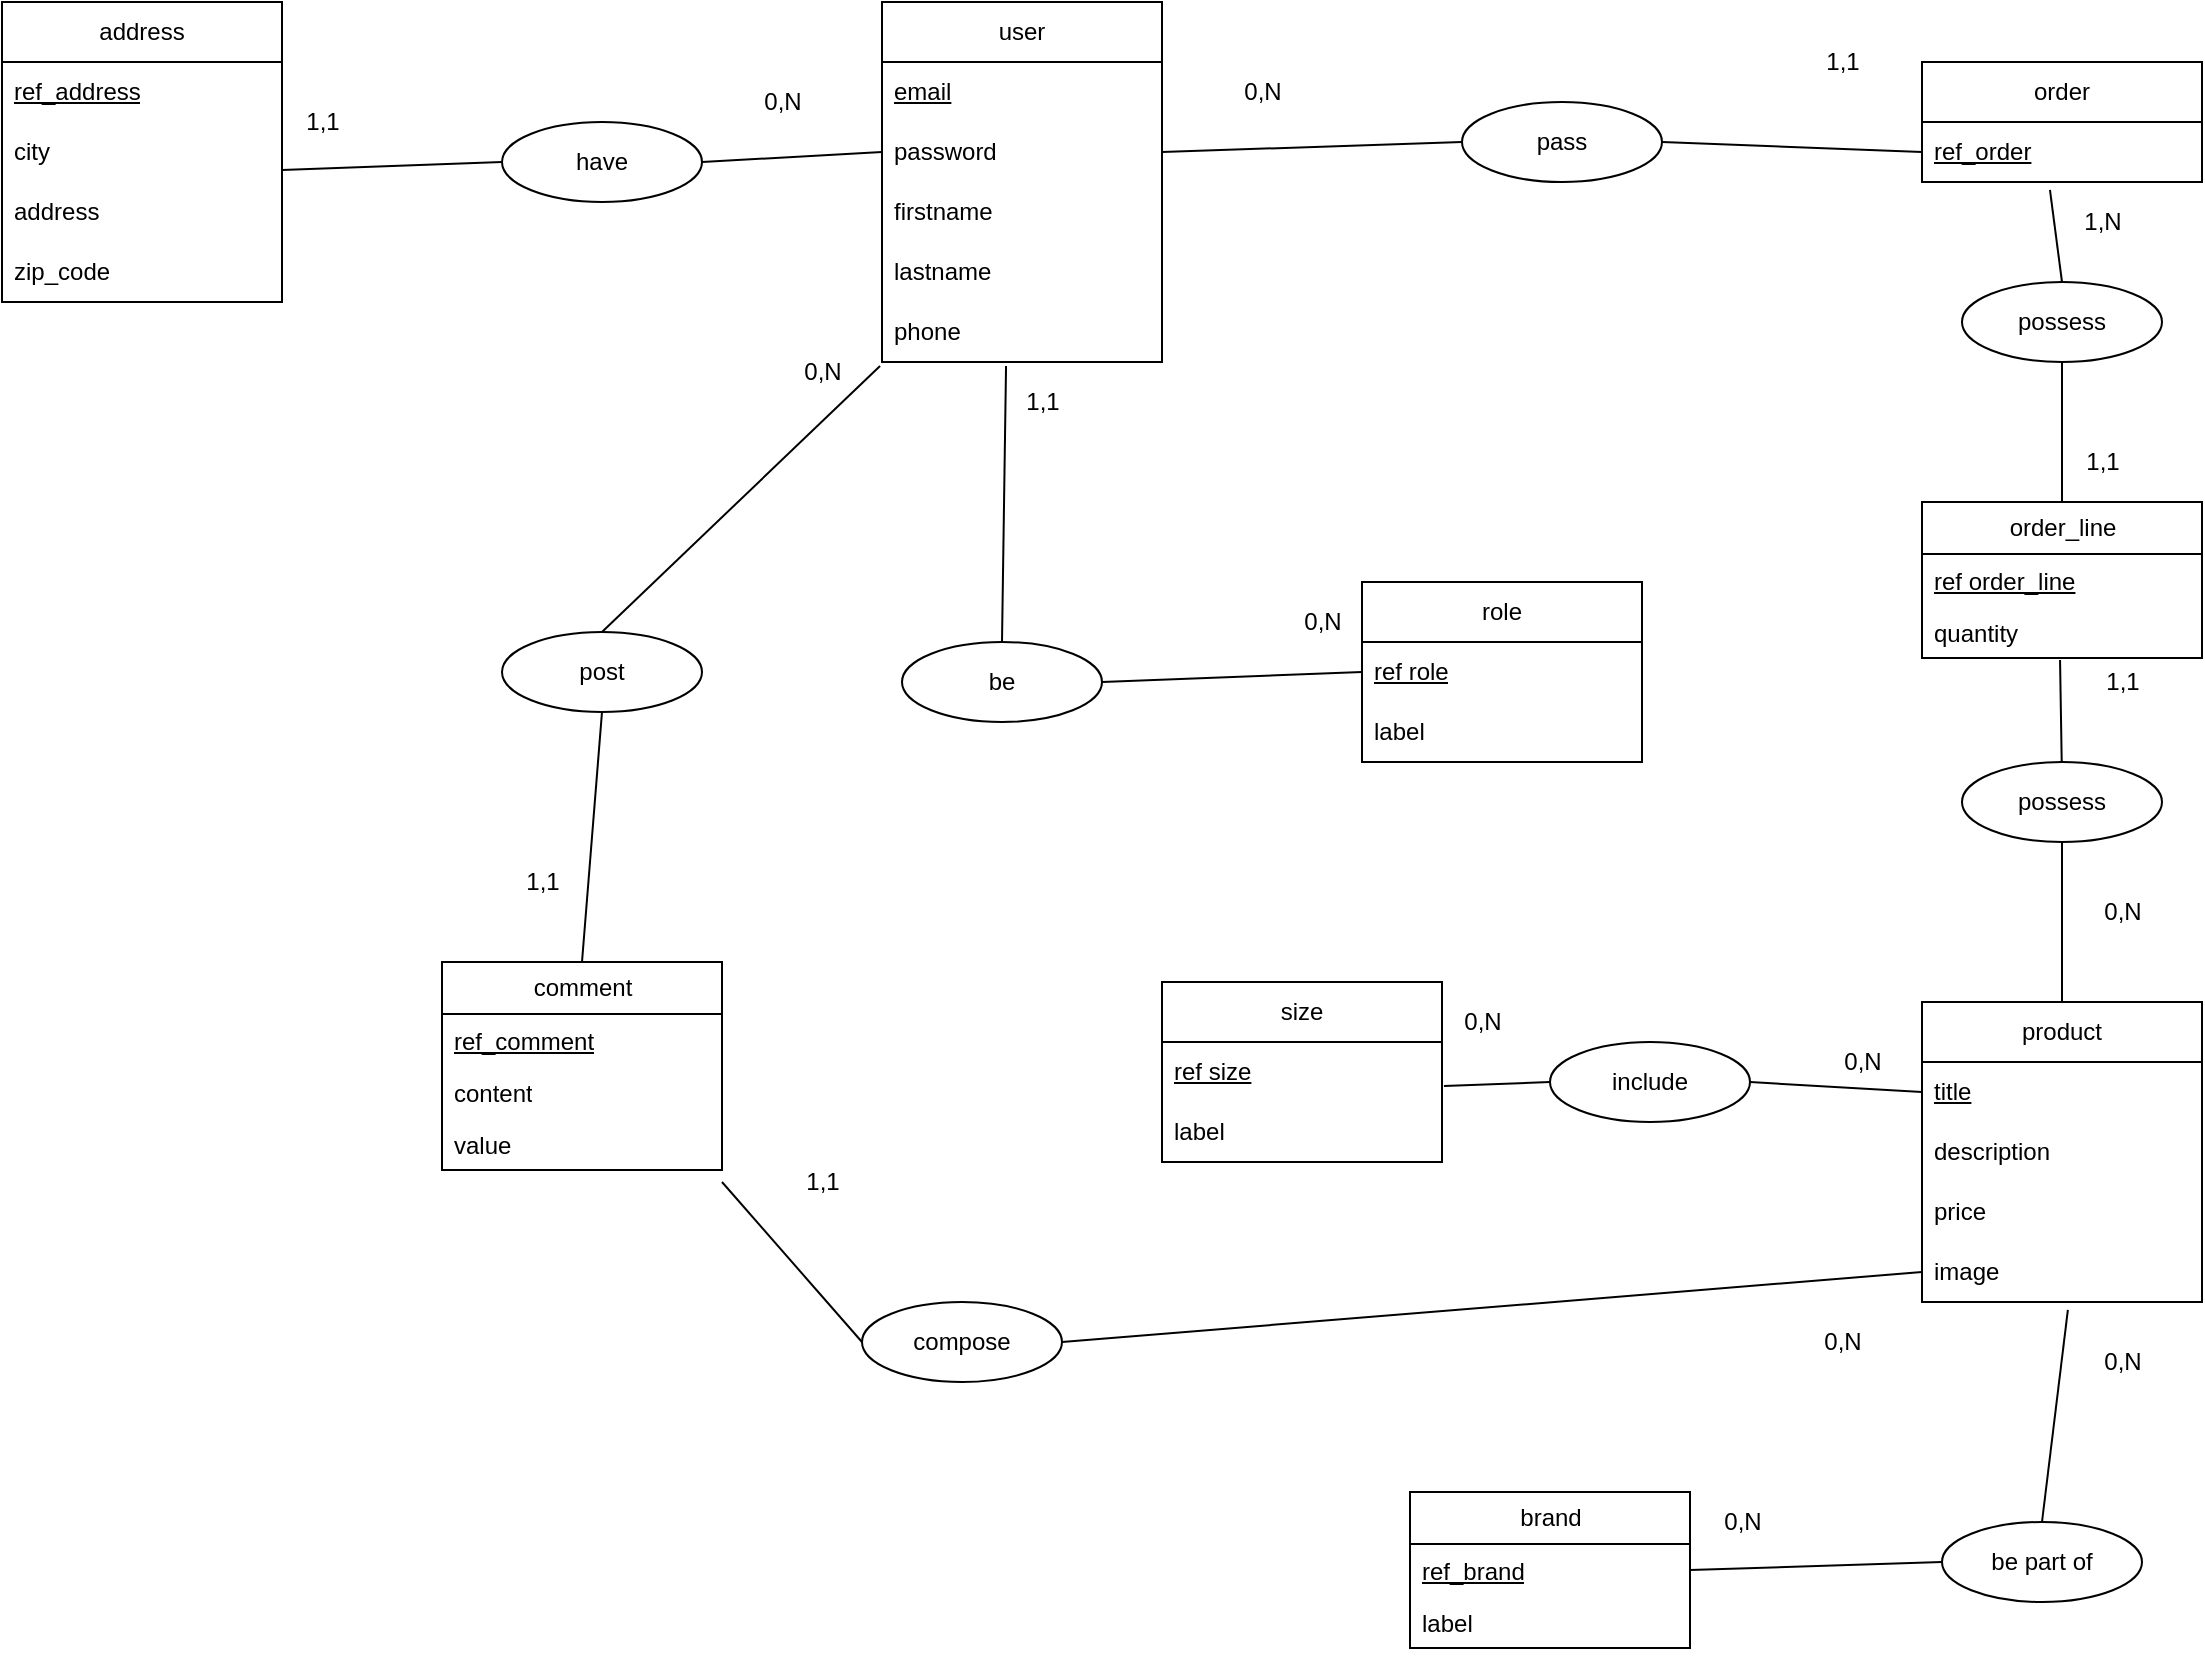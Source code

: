 <mxfile>
    <diagram id="yVe6zSBE69m6cHSrNx2G" name="Page-1">
        <mxGraphModel dx="2368" dy="922" grid="1" gridSize="10" guides="1" tooltips="1" connect="1" arrows="1" fold="1" page="1" pageScale="1" pageWidth="827" pageHeight="1169" math="0" shadow="0">
            <root>
                <mxCell id="0"/>
                <mxCell id="1" parent="0"/>
                <mxCell id="2" value="user" style="swimlane;fontStyle=0;childLayout=stackLayout;horizontal=1;startSize=30;horizontalStack=0;resizeParent=1;resizeParentMax=0;resizeLast=0;collapsible=1;marginBottom=0;whiteSpace=wrap;html=1;" parent="1" vertex="1">
                    <mxGeometry x="80" y="40" width="140" height="180" as="geometry"/>
                </mxCell>
                <mxCell id="3" value="&lt;u&gt;email&lt;/u&gt;" style="text;strokeColor=none;fillColor=none;align=left;verticalAlign=middle;spacingLeft=4;spacingRight=4;overflow=hidden;points=[[0,0.5],[1,0.5]];portConstraint=eastwest;rotatable=0;whiteSpace=wrap;html=1;" parent="2" vertex="1">
                    <mxGeometry y="30" width="140" height="30" as="geometry"/>
                </mxCell>
                <mxCell id="4" value="password" style="text;strokeColor=none;fillColor=none;align=left;verticalAlign=middle;spacingLeft=4;spacingRight=4;overflow=hidden;points=[[0,0.5],[1,0.5]];portConstraint=eastwest;rotatable=0;whiteSpace=wrap;html=1;" parent="2" vertex="1">
                    <mxGeometry y="60" width="140" height="30" as="geometry"/>
                </mxCell>
                <mxCell id="5" value="firstname" style="text;strokeColor=none;fillColor=none;align=left;verticalAlign=middle;spacingLeft=4;spacingRight=4;overflow=hidden;points=[[0,0.5],[1,0.5]];portConstraint=eastwest;rotatable=0;whiteSpace=wrap;html=1;" parent="2" vertex="1">
                    <mxGeometry y="90" width="140" height="30" as="geometry"/>
                </mxCell>
                <mxCell id="38" value="lastname" style="text;strokeColor=none;fillColor=none;align=left;verticalAlign=middle;spacingLeft=4;spacingRight=4;overflow=hidden;points=[[0,0.5],[1,0.5]];portConstraint=eastwest;rotatable=0;whiteSpace=wrap;html=1;" parent="2" vertex="1">
                    <mxGeometry y="120" width="140" height="30" as="geometry"/>
                </mxCell>
                <mxCell id="39" value="phone" style="text;strokeColor=none;fillColor=none;align=left;verticalAlign=middle;spacingLeft=4;spacingRight=4;overflow=hidden;points=[[0,0.5],[1,0.5]];portConstraint=eastwest;rotatable=0;whiteSpace=wrap;html=1;" parent="2" vertex="1">
                    <mxGeometry y="150" width="140" height="30" as="geometry"/>
                </mxCell>
                <mxCell id="6" value="order" style="swimlane;fontStyle=0;childLayout=stackLayout;horizontal=1;startSize=30;horizontalStack=0;resizeParent=1;resizeParentMax=0;resizeLast=0;collapsible=1;marginBottom=0;whiteSpace=wrap;html=1;" parent="1" vertex="1">
                    <mxGeometry x="600" y="70" width="140" height="60" as="geometry"/>
                </mxCell>
                <mxCell id="7" value="&lt;u&gt;ref_order&lt;/u&gt;" style="text;strokeColor=none;fillColor=none;align=left;verticalAlign=middle;spacingLeft=4;spacingRight=4;overflow=hidden;points=[[0,0.5],[1,0.5]];portConstraint=eastwest;rotatable=0;whiteSpace=wrap;html=1;" parent="6" vertex="1">
                    <mxGeometry y="30" width="140" height="30" as="geometry"/>
                </mxCell>
                <mxCell id="10" value="product&lt;br&gt;" style="swimlane;fontStyle=0;childLayout=stackLayout;horizontal=1;startSize=30;horizontalStack=0;resizeParent=1;resizeParentMax=0;resizeLast=0;collapsible=1;marginBottom=0;whiteSpace=wrap;html=1;" parent="1" vertex="1">
                    <mxGeometry x="600" y="540" width="140" height="150" as="geometry"/>
                </mxCell>
                <mxCell id="11" value="&lt;u&gt;title&lt;/u&gt;" style="text;strokeColor=none;fillColor=none;align=left;verticalAlign=middle;spacingLeft=4;spacingRight=4;overflow=hidden;points=[[0,0.5],[1,0.5]];portConstraint=eastwest;rotatable=0;whiteSpace=wrap;html=1;" parent="10" vertex="1">
                    <mxGeometry y="30" width="140" height="30" as="geometry"/>
                </mxCell>
                <mxCell id="12" value="description" style="text;strokeColor=none;fillColor=none;align=left;verticalAlign=middle;spacingLeft=4;spacingRight=4;overflow=hidden;points=[[0,0.5],[1,0.5]];portConstraint=eastwest;rotatable=0;whiteSpace=wrap;html=1;" parent="10" vertex="1">
                    <mxGeometry y="60" width="140" height="30" as="geometry"/>
                </mxCell>
                <mxCell id="22" value="price" style="text;strokeColor=none;fillColor=none;align=left;verticalAlign=middle;spacingLeft=4;spacingRight=4;overflow=hidden;points=[[0,0.5],[1,0.5]];portConstraint=eastwest;rotatable=0;whiteSpace=wrap;html=1;" parent="10" vertex="1">
                    <mxGeometry y="90" width="140" height="30" as="geometry"/>
                </mxCell>
                <mxCell id="23" value="image" style="text;strokeColor=none;fillColor=none;align=left;verticalAlign=middle;spacingLeft=4;spacingRight=4;overflow=hidden;points=[[0,0.5],[1,0.5]];portConstraint=eastwest;rotatable=0;whiteSpace=wrap;html=1;" parent="10" vertex="1">
                    <mxGeometry y="120" width="140" height="30" as="geometry"/>
                </mxCell>
                <mxCell id="14" value="size&lt;br&gt;" style="swimlane;fontStyle=0;childLayout=stackLayout;horizontal=1;startSize=30;horizontalStack=0;resizeParent=1;resizeParentMax=0;resizeLast=0;collapsible=1;marginBottom=0;whiteSpace=wrap;html=1;" parent="1" vertex="1">
                    <mxGeometry x="220" y="530" width="140" height="90" as="geometry"/>
                </mxCell>
                <mxCell id="15" value="&lt;u&gt;ref size&lt;/u&gt;" style="text;strokeColor=none;fillColor=none;align=left;verticalAlign=middle;spacingLeft=4;spacingRight=4;overflow=hidden;points=[[0,0.5],[1,0.5]];portConstraint=eastwest;rotatable=0;whiteSpace=wrap;html=1;" parent="14" vertex="1">
                    <mxGeometry y="30" width="140" height="30" as="geometry"/>
                </mxCell>
                <mxCell id="16" value="label" style="text;strokeColor=none;fillColor=none;align=left;verticalAlign=middle;spacingLeft=4;spacingRight=4;overflow=hidden;points=[[0,0.5],[1,0.5]];portConstraint=eastwest;rotatable=0;whiteSpace=wrap;html=1;" parent="14" vertex="1">
                    <mxGeometry y="60" width="140" height="30" as="geometry"/>
                </mxCell>
                <mxCell id="18" value="role" style="swimlane;fontStyle=0;childLayout=stackLayout;horizontal=1;startSize=30;horizontalStack=0;resizeParent=1;resizeParentMax=0;resizeLast=0;collapsible=1;marginBottom=0;whiteSpace=wrap;html=1;" parent="1" vertex="1">
                    <mxGeometry x="320" y="330" width="140" height="90" as="geometry"/>
                </mxCell>
                <mxCell id="19" value="&lt;u&gt;ref role&lt;/u&gt;" style="text;strokeColor=none;fillColor=none;align=left;verticalAlign=middle;spacingLeft=4;spacingRight=4;overflow=hidden;points=[[0,0.5],[1,0.5]];portConstraint=eastwest;rotatable=0;whiteSpace=wrap;html=1;" parent="18" vertex="1">
                    <mxGeometry y="30" width="140" height="30" as="geometry"/>
                </mxCell>
                <mxCell id="21" value="label" style="text;strokeColor=none;fillColor=none;align=left;verticalAlign=middle;spacingLeft=4;spacingRight=4;overflow=hidden;points=[[0,0.5],[1,0.5]];portConstraint=eastwest;rotatable=0;whiteSpace=wrap;html=1;" parent="18" vertex="1">
                    <mxGeometry y="60" width="140" height="30" as="geometry"/>
                </mxCell>
                <mxCell id="24" value="include" style="ellipse;whiteSpace=wrap;html=1;align=center;newEdgeStyle={&quot;edgeStyle&quot;:&quot;entityRelationEdgeStyle&quot;,&quot;startArrow&quot;:&quot;none&quot;,&quot;endArrow&quot;:&quot;none&quot;,&quot;segment&quot;:10,&quot;curved&quot;:1,&quot;sourcePerimeterSpacing&quot;:0,&quot;targetPerimeterSpacing&quot;:0};treeFolding=1;treeMoving=1;" parent="1" vertex="1">
                    <mxGeometry x="414" y="560" width="100" height="40" as="geometry"/>
                </mxCell>
                <mxCell id="26" value="pass" style="ellipse;whiteSpace=wrap;html=1;align=center;newEdgeStyle={&quot;edgeStyle&quot;:&quot;entityRelationEdgeStyle&quot;,&quot;startArrow&quot;:&quot;none&quot;,&quot;endArrow&quot;:&quot;none&quot;,&quot;segment&quot;:10,&quot;curved&quot;:1,&quot;sourcePerimeterSpacing&quot;:0,&quot;targetPerimeterSpacing&quot;:0};treeFolding=1;treeMoving=1;" parent="1" vertex="1">
                    <mxGeometry x="370" y="90" width="100" height="40" as="geometry"/>
                </mxCell>
                <mxCell id="27" value="be" style="ellipse;whiteSpace=wrap;html=1;align=center;newEdgeStyle={&quot;edgeStyle&quot;:&quot;entityRelationEdgeStyle&quot;,&quot;startArrow&quot;:&quot;none&quot;,&quot;endArrow&quot;:&quot;none&quot;,&quot;segment&quot;:10,&quot;curved&quot;:1,&quot;sourcePerimeterSpacing&quot;:0,&quot;targetPerimeterSpacing&quot;:0};treeFolding=1;treeMoving=1;" parent="1" vertex="1">
                    <mxGeometry x="90" y="360" width="100" height="40" as="geometry"/>
                </mxCell>
                <mxCell id="28" value="" style="endArrow=none;html=1;exitX=1.007;exitY=0.733;exitDx=0;exitDy=0;exitPerimeter=0;entryX=0;entryY=0.5;entryDx=0;entryDy=0;" parent="1" source="15" target="24" edge="1">
                    <mxGeometry width="50" height="50" relative="1" as="geometry">
                        <mxPoint x="375" y="600" as="sourcePoint"/>
                        <mxPoint x="425" y="550" as="targetPoint"/>
                    </mxGeometry>
                </mxCell>
                <mxCell id="29" value="" style="endArrow=none;html=1;exitX=1;exitY=0.5;exitDx=0;exitDy=0;entryX=0;entryY=0.5;entryDx=0;entryDy=0;" parent="1" source="24" target="11" edge="1">
                    <mxGeometry width="50" height="50" relative="1" as="geometry">
                        <mxPoint x="540" y="590" as="sourcePoint"/>
                        <mxPoint x="590" y="540" as="targetPoint"/>
                    </mxGeometry>
                </mxCell>
                <mxCell id="30" value="" style="endArrow=none;html=1;entryX=0.5;entryY=1;entryDx=0;entryDy=0;" parent="1" source="10" target="56" edge="1">
                    <mxGeometry width="50" height="50" relative="1" as="geometry">
                        <mxPoint x="790" y="600" as="sourcePoint"/>
                        <mxPoint x="780" y="470" as="targetPoint"/>
                    </mxGeometry>
                </mxCell>
                <mxCell id="31" value="" style="endArrow=none;html=1;entryX=0.493;entryY=1.038;entryDx=0;entryDy=0;entryPerimeter=0;" parent="1" source="56" target="51" edge="1">
                    <mxGeometry width="50" height="50" relative="1" as="geometry">
                        <mxPoint x="780" y="550" as="sourcePoint"/>
                        <mxPoint x="780" y="360" as="targetPoint"/>
                    </mxGeometry>
                </mxCell>
                <mxCell id="32" value="" style="endArrow=none;html=1;entryX=0;entryY=0.5;entryDx=0;entryDy=0;exitX=1;exitY=0.5;exitDx=0;exitDy=0;" parent="1" source="26" target="7" edge="1">
                    <mxGeometry width="50" height="50" relative="1" as="geometry">
                        <mxPoint x="490" y="110" as="sourcePoint"/>
                        <mxPoint x="601.96" y="109" as="targetPoint"/>
                    </mxGeometry>
                </mxCell>
                <mxCell id="33" value="" style="endArrow=none;html=1;entryX=0;entryY=0.5;entryDx=0;entryDy=0;exitX=1;exitY=0.5;exitDx=0;exitDy=0;" parent="1" source="4" target="26" edge="1">
                    <mxGeometry width="50" height="50" relative="1" as="geometry">
                        <mxPoint x="265" y="125" as="sourcePoint"/>
                        <mxPoint x="315" y="75" as="targetPoint"/>
                    </mxGeometry>
                </mxCell>
                <mxCell id="34" value="" style="endArrow=none;html=1;exitX=0.5;exitY=0;exitDx=0;exitDy=0;entryX=0.443;entryY=1.067;entryDx=0;entryDy=0;entryPerimeter=0;" parent="1" source="27" target="39" edge="1">
                    <mxGeometry width="50" height="50" relative="1" as="geometry">
                        <mxPoint x="115" y="330" as="sourcePoint"/>
                        <mxPoint x="140" y="240" as="targetPoint"/>
                    </mxGeometry>
                </mxCell>
                <mxCell id="35" value="" style="endArrow=none;html=1;exitX=1;exitY=0.5;exitDx=0;exitDy=0;entryX=0;entryY=0.5;entryDx=0;entryDy=0;" parent="1" source="27" target="19" edge="1">
                    <mxGeometry width="50" height="50" relative="1" as="geometry">
                        <mxPoint x="220" y="330" as="sourcePoint"/>
                        <mxPoint x="270" y="280" as="targetPoint"/>
                    </mxGeometry>
                </mxCell>
                <mxCell id="40" value="0,N" style="text;html=1;align=center;verticalAlign=middle;resizable=0;points=[];autosize=1;strokeColor=none;fillColor=none;" parent="1" vertex="1">
                    <mxGeometry x="250" y="70" width="40" height="30" as="geometry"/>
                </mxCell>
                <mxCell id="41" value="1,1" style="text;html=1;align=center;verticalAlign=middle;resizable=0;points=[];autosize=1;strokeColor=none;fillColor=none;" parent="1" vertex="1">
                    <mxGeometry x="540" y="55" width="40" height="30" as="geometry"/>
                </mxCell>
                <mxCell id="42" value="1,N" style="text;html=1;align=center;verticalAlign=middle;resizable=0;points=[];autosize=1;strokeColor=none;fillColor=none;" parent="1" vertex="1">
                    <mxGeometry x="670" y="135" width="40" height="30" as="geometry"/>
                </mxCell>
                <mxCell id="43" value="0,N" style="text;html=1;align=center;verticalAlign=middle;resizable=0;points=[];autosize=1;strokeColor=none;fillColor=none;" parent="1" vertex="1">
                    <mxGeometry x="680" y="480" width="40" height="30" as="geometry"/>
                </mxCell>
                <mxCell id="44" value="0,N" style="text;html=1;align=center;verticalAlign=middle;resizable=0;points=[];autosize=1;strokeColor=none;fillColor=none;" parent="1" vertex="1">
                    <mxGeometry x="550" y="555" width="40" height="30" as="geometry"/>
                </mxCell>
                <mxCell id="45" value="0,N" style="text;html=1;align=center;verticalAlign=middle;resizable=0;points=[];autosize=1;strokeColor=none;fillColor=none;" parent="1" vertex="1">
                    <mxGeometry x="360" y="535" width="40" height="30" as="geometry"/>
                </mxCell>
                <mxCell id="46" value="1,1" style="text;html=1;align=center;verticalAlign=middle;resizable=0;points=[];autosize=1;strokeColor=none;fillColor=none;" parent="1" vertex="1">
                    <mxGeometry x="140" y="225" width="40" height="30" as="geometry"/>
                </mxCell>
                <mxCell id="47" value="0,N" style="text;html=1;align=center;verticalAlign=middle;resizable=0;points=[];autosize=1;strokeColor=none;fillColor=none;" parent="1" vertex="1">
                    <mxGeometry x="280" y="335" width="40" height="30" as="geometry"/>
                </mxCell>
                <mxCell id="48" value="order_line" style="swimlane;fontStyle=0;childLayout=stackLayout;horizontal=1;startSize=26;fillColor=none;horizontalStack=0;resizeParent=1;resizeParentMax=0;resizeLast=0;collapsible=1;marginBottom=0;html=1;" parent="1" vertex="1">
                    <mxGeometry x="600" y="290" width="140" height="78" as="geometry"/>
                </mxCell>
                <mxCell id="50" value="&lt;u&gt;ref order_line&lt;/u&gt;" style="text;strokeColor=none;fillColor=none;align=left;verticalAlign=top;spacingLeft=4;spacingRight=4;overflow=hidden;rotatable=0;points=[[0,0.5],[1,0.5]];portConstraint=eastwest;whiteSpace=wrap;html=1;" parent="48" vertex="1">
                    <mxGeometry y="26" width="140" height="26" as="geometry"/>
                </mxCell>
                <mxCell id="51" value="quantity" style="text;strokeColor=none;fillColor=none;align=left;verticalAlign=top;spacingLeft=4;spacingRight=4;overflow=hidden;rotatable=0;points=[[0,0.5],[1,0.5]];portConstraint=eastwest;whiteSpace=wrap;html=1;" parent="48" vertex="1">
                    <mxGeometry y="52" width="140" height="26" as="geometry"/>
                </mxCell>
                <mxCell id="55" value="possess" style="ellipse;whiteSpace=wrap;html=1;align=center;newEdgeStyle={&quot;edgeStyle&quot;:&quot;entityRelationEdgeStyle&quot;,&quot;startArrow&quot;:&quot;none&quot;,&quot;endArrow&quot;:&quot;none&quot;,&quot;segment&quot;:10,&quot;curved&quot;:1,&quot;sourcePerimeterSpacing&quot;:0,&quot;targetPerimeterSpacing&quot;:0};treeFolding=1;treeMoving=1;" parent="1" vertex="1">
                    <mxGeometry x="620" y="180" width="100" height="40" as="geometry"/>
                </mxCell>
                <mxCell id="56" value="possess" style="ellipse;whiteSpace=wrap;html=1;align=center;newEdgeStyle={&quot;edgeStyle&quot;:&quot;entityRelationEdgeStyle&quot;,&quot;startArrow&quot;:&quot;none&quot;,&quot;endArrow&quot;:&quot;none&quot;,&quot;segment&quot;:10,&quot;curved&quot;:1,&quot;sourcePerimeterSpacing&quot;:0,&quot;targetPerimeterSpacing&quot;:0};treeFolding=1;treeMoving=1;" parent="1" vertex="1">
                    <mxGeometry x="620" y="420" width="100" height="40" as="geometry"/>
                </mxCell>
                <mxCell id="58" value="" style="endArrow=none;html=1;entryX=0.457;entryY=1.133;entryDx=0;entryDy=0;entryPerimeter=0;exitX=0.5;exitY=0;exitDx=0;exitDy=0;" parent="1" source="55" target="7" edge="1">
                    <mxGeometry width="50" height="50" relative="1" as="geometry">
                        <mxPoint x="560" y="210" as="sourcePoint"/>
                        <mxPoint x="610" y="160" as="targetPoint"/>
                    </mxGeometry>
                </mxCell>
                <mxCell id="59" value="" style="endArrow=none;html=1;entryX=0.5;entryY=1;entryDx=0;entryDy=0;exitX=0.5;exitY=0;exitDx=0;exitDy=0;" parent="1" source="48" target="55" edge="1">
                    <mxGeometry width="50" height="50" relative="1" as="geometry">
                        <mxPoint x="514" y="265" as="sourcePoint"/>
                        <mxPoint x="564" y="215" as="targetPoint"/>
                    </mxGeometry>
                </mxCell>
                <mxCell id="60" value="1,1" style="text;html=1;align=center;verticalAlign=middle;resizable=0;points=[];autosize=1;strokeColor=none;fillColor=none;" parent="1" vertex="1">
                    <mxGeometry x="670" y="255" width="40" height="30" as="geometry"/>
                </mxCell>
                <mxCell id="61" value="1,1" style="text;html=1;align=center;verticalAlign=middle;resizable=0;points=[];autosize=1;strokeColor=none;fillColor=none;" parent="1" vertex="1">
                    <mxGeometry x="680" y="365" width="40" height="30" as="geometry"/>
                </mxCell>
                <mxCell id="62" value="address" style="swimlane;fontStyle=0;childLayout=stackLayout;horizontal=1;startSize=30;horizontalStack=0;resizeParent=1;resizeParentMax=0;resizeLast=0;collapsible=1;marginBottom=0;whiteSpace=wrap;html=1;" parent="1" vertex="1">
                    <mxGeometry x="-360" y="40" width="140" height="150" as="geometry"/>
                </mxCell>
                <mxCell id="66" value="&lt;u&gt;ref_address&lt;/u&gt;" style="text;strokeColor=none;fillColor=none;align=left;verticalAlign=middle;spacingLeft=4;spacingRight=4;overflow=hidden;points=[[0,0.5],[1,0.5]];portConstraint=eastwest;rotatable=0;whiteSpace=wrap;html=1;" parent="62" vertex="1">
                    <mxGeometry y="30" width="140" height="30" as="geometry"/>
                </mxCell>
                <mxCell id="63" value="city" style="text;strokeColor=none;fillColor=none;align=left;verticalAlign=middle;spacingLeft=4;spacingRight=4;overflow=hidden;points=[[0,0.5],[1,0.5]];portConstraint=eastwest;rotatable=0;whiteSpace=wrap;html=1;" parent="62" vertex="1">
                    <mxGeometry y="60" width="140" height="30" as="geometry"/>
                </mxCell>
                <mxCell id="64" value="address" style="text;strokeColor=none;fillColor=none;align=left;verticalAlign=middle;spacingLeft=4;spacingRight=4;overflow=hidden;points=[[0,0.5],[1,0.5]];portConstraint=eastwest;rotatable=0;whiteSpace=wrap;html=1;" parent="62" vertex="1">
                    <mxGeometry y="90" width="140" height="30" as="geometry"/>
                </mxCell>
                <mxCell id="65" value="zip_code" style="text;strokeColor=none;fillColor=none;align=left;verticalAlign=middle;spacingLeft=4;spacingRight=4;overflow=hidden;points=[[0,0.5],[1,0.5]];portConstraint=eastwest;rotatable=0;whiteSpace=wrap;html=1;" parent="62" vertex="1">
                    <mxGeometry y="120" width="140" height="30" as="geometry"/>
                </mxCell>
                <mxCell id="67" value="have" style="ellipse;whiteSpace=wrap;html=1;align=center;newEdgeStyle={&quot;edgeStyle&quot;:&quot;entityRelationEdgeStyle&quot;,&quot;startArrow&quot;:&quot;none&quot;,&quot;endArrow&quot;:&quot;none&quot;,&quot;segment&quot;:10,&quot;curved&quot;:1,&quot;sourcePerimeterSpacing&quot;:0,&quot;targetPerimeterSpacing&quot;:0};treeFolding=1;treeMoving=1;" parent="1" vertex="1">
                    <mxGeometry x="-110" y="100" width="100" height="40" as="geometry"/>
                </mxCell>
                <mxCell id="68" value="" style="endArrow=none;html=1;entryX=0;entryY=0.5;entryDx=0;entryDy=0;exitX=1;exitY=0.5;exitDx=0;exitDy=0;" parent="1" source="67" target="4" edge="1">
                    <mxGeometry width="50" height="50" relative="1" as="geometry">
                        <mxPoint x="-30" y="210" as="sourcePoint"/>
                        <mxPoint x="20" y="160" as="targetPoint"/>
                    </mxGeometry>
                </mxCell>
                <mxCell id="69" value="" style="endArrow=none;html=1;entryX=0;entryY=0.5;entryDx=0;entryDy=0;" parent="1" target="67" edge="1">
                    <mxGeometry width="50" height="50" relative="1" as="geometry">
                        <mxPoint x="-220" y="124" as="sourcePoint"/>
                        <mxPoint x="-110" y="160" as="targetPoint"/>
                    </mxGeometry>
                </mxCell>
                <mxCell id="70" value="0,N" style="text;html=1;align=center;verticalAlign=middle;resizable=0;points=[];autosize=1;strokeColor=none;fillColor=none;" parent="1" vertex="1">
                    <mxGeometry x="10" y="75" width="40" height="30" as="geometry"/>
                </mxCell>
                <mxCell id="71" value="1,1" style="text;html=1;align=center;verticalAlign=middle;resizable=0;points=[];autosize=1;strokeColor=none;fillColor=none;" parent="1" vertex="1">
                    <mxGeometry x="-220" y="85" width="40" height="30" as="geometry"/>
                </mxCell>
                <mxCell id="72" value="comment" style="swimlane;fontStyle=0;childLayout=stackLayout;horizontal=1;startSize=26;fillColor=none;horizontalStack=0;resizeParent=1;resizeParentMax=0;resizeLast=0;collapsible=1;marginBottom=0;html=1;" parent="1" vertex="1">
                    <mxGeometry x="-140" y="520" width="140" height="104" as="geometry"/>
                </mxCell>
                <mxCell id="73" value="&lt;u&gt;ref_comment&lt;/u&gt;" style="text;strokeColor=none;fillColor=none;align=left;verticalAlign=top;spacingLeft=4;spacingRight=4;overflow=hidden;rotatable=0;points=[[0,0.5],[1,0.5]];portConstraint=eastwest;whiteSpace=wrap;html=1;" parent="72" vertex="1">
                    <mxGeometry y="26" width="140" height="26" as="geometry"/>
                </mxCell>
                <mxCell id="75" value="content" style="text;strokeColor=none;fillColor=none;align=left;verticalAlign=top;spacingLeft=4;spacingRight=4;overflow=hidden;rotatable=0;points=[[0,0.5],[1,0.5]];portConstraint=eastwest;whiteSpace=wrap;html=1;" parent="72" vertex="1">
                    <mxGeometry y="52" width="140" height="26" as="geometry"/>
                </mxCell>
                <mxCell id="76" value="value" style="text;strokeColor=none;fillColor=none;align=left;verticalAlign=top;spacingLeft=4;spacingRight=4;overflow=hidden;rotatable=0;points=[[0,0.5],[1,0.5]];portConstraint=eastwest;whiteSpace=wrap;html=1;" parent="72" vertex="1">
                    <mxGeometry y="78" width="140" height="26" as="geometry"/>
                </mxCell>
                <mxCell id="77" value="compose" style="ellipse;whiteSpace=wrap;html=1;align=center;newEdgeStyle={&quot;edgeStyle&quot;:&quot;entityRelationEdgeStyle&quot;,&quot;startArrow&quot;:&quot;none&quot;,&quot;endArrow&quot;:&quot;none&quot;,&quot;segment&quot;:10,&quot;curved&quot;:1,&quot;sourcePerimeterSpacing&quot;:0,&quot;targetPerimeterSpacing&quot;:0};treeFolding=1;treeMoving=1;" parent="1" vertex="1">
                    <mxGeometry x="70" y="690" width="100" height="40" as="geometry"/>
                </mxCell>
                <mxCell id="78" value="post" style="ellipse;whiteSpace=wrap;html=1;align=center;newEdgeStyle={&quot;edgeStyle&quot;:&quot;entityRelationEdgeStyle&quot;,&quot;startArrow&quot;:&quot;none&quot;,&quot;endArrow&quot;:&quot;none&quot;,&quot;segment&quot;:10,&quot;curved&quot;:1,&quot;sourcePerimeterSpacing&quot;:0,&quot;targetPerimeterSpacing&quot;:0};treeFolding=1;treeMoving=1;" parent="1" vertex="1">
                    <mxGeometry x="-110" y="355" width="100" height="40" as="geometry"/>
                </mxCell>
                <mxCell id="79" value="" style="endArrow=none;html=1;entryX=0.5;entryY=1;entryDx=0;entryDy=0;exitX=0.5;exitY=0;exitDx=0;exitDy=0;" parent="1" source="72" target="78" edge="1">
                    <mxGeometry width="50" height="50" relative="1" as="geometry">
                        <mxPoint x="-95" y="470" as="sourcePoint"/>
                        <mxPoint x="-45" y="420" as="targetPoint"/>
                    </mxGeometry>
                </mxCell>
                <mxCell id="80" value="" style="endArrow=none;html=1;entryX=-0.007;entryY=1.067;entryDx=0;entryDy=0;entryPerimeter=0;exitX=0.5;exitY=0;exitDx=0;exitDy=0;" parent="1" source="78" target="39" edge="1">
                    <mxGeometry width="50" height="50" relative="1" as="geometry">
                        <mxPoint x="-50" y="320" as="sourcePoint"/>
                        <mxPoint y="270" as="targetPoint"/>
                    </mxGeometry>
                </mxCell>
                <mxCell id="81" value="" style="endArrow=none;html=1;exitX=1;exitY=0.5;exitDx=0;exitDy=0;entryX=0;entryY=0.5;entryDx=0;entryDy=0;" parent="1" source="77" target="23" edge="1">
                    <mxGeometry width="50" height="50" relative="1" as="geometry">
                        <mxPoint x="330" y="720" as="sourcePoint"/>
                        <mxPoint x="380" y="670" as="targetPoint"/>
                    </mxGeometry>
                </mxCell>
                <mxCell id="82" value="" style="endArrow=none;html=1;entryX=1;entryY=1.231;entryDx=0;entryDy=0;entryPerimeter=0;exitX=0;exitY=0.5;exitDx=0;exitDy=0;" parent="1" source="77" target="76" edge="1">
                    <mxGeometry width="50" height="50" relative="1" as="geometry">
                        <mxPoint x="10" y="690" as="sourcePoint"/>
                        <mxPoint x="60" y="640" as="targetPoint"/>
                    </mxGeometry>
                </mxCell>
                <mxCell id="83" value="0,N" style="text;html=1;align=center;verticalAlign=middle;resizable=0;points=[];autosize=1;strokeColor=none;fillColor=none;" parent="1" vertex="1">
                    <mxGeometry x="30" y="210" width="40" height="30" as="geometry"/>
                </mxCell>
                <mxCell id="84" value="1,1" style="text;html=1;align=center;verticalAlign=middle;resizable=0;points=[];autosize=1;strokeColor=none;fillColor=none;" parent="1" vertex="1">
                    <mxGeometry x="-110" y="465" width="40" height="30" as="geometry"/>
                </mxCell>
                <mxCell id="85" value="1,1" style="text;html=1;align=center;verticalAlign=middle;resizable=0;points=[];autosize=1;strokeColor=none;fillColor=none;" parent="1" vertex="1">
                    <mxGeometry x="30" y="615" width="40" height="30" as="geometry"/>
                </mxCell>
                <mxCell id="86" value="0,N" style="text;html=1;align=center;verticalAlign=middle;resizable=0;points=[];autosize=1;strokeColor=none;fillColor=none;" parent="1" vertex="1">
                    <mxGeometry x="540" y="695" width="40" height="30" as="geometry"/>
                </mxCell>
                <mxCell id="87" value="brand" style="swimlane;fontStyle=0;childLayout=stackLayout;horizontal=1;startSize=26;fillColor=none;horizontalStack=0;resizeParent=1;resizeParentMax=0;resizeLast=0;collapsible=1;marginBottom=0;html=1;" parent="1" vertex="1">
                    <mxGeometry x="344" y="785" width="140" height="78" as="geometry"/>
                </mxCell>
                <mxCell id="89" value="&lt;u&gt;ref_brand&lt;/u&gt;" style="text;strokeColor=none;fillColor=none;align=left;verticalAlign=top;spacingLeft=4;spacingRight=4;overflow=hidden;rotatable=0;points=[[0,0.5],[1,0.5]];portConstraint=eastwest;whiteSpace=wrap;html=1;" parent="87" vertex="1">
                    <mxGeometry y="26" width="140" height="26" as="geometry"/>
                </mxCell>
                <mxCell id="90" value="label" style="text;strokeColor=none;fillColor=none;align=left;verticalAlign=top;spacingLeft=4;spacingRight=4;overflow=hidden;rotatable=0;points=[[0,0.5],[1,0.5]];portConstraint=eastwest;whiteSpace=wrap;html=1;" parent="87" vertex="1">
                    <mxGeometry y="52" width="140" height="26" as="geometry"/>
                </mxCell>
                <mxCell id="91" value="be part of" style="ellipse;whiteSpace=wrap;html=1;align=center;newEdgeStyle={&quot;edgeStyle&quot;:&quot;entityRelationEdgeStyle&quot;,&quot;startArrow&quot;:&quot;none&quot;,&quot;endArrow&quot;:&quot;none&quot;,&quot;segment&quot;:10,&quot;curved&quot;:1,&quot;sourcePerimeterSpacing&quot;:0,&quot;targetPerimeterSpacing&quot;:0};treeFolding=1;treeMoving=1;" parent="1" vertex="1">
                    <mxGeometry x="610" y="800" width="100" height="40" as="geometry"/>
                </mxCell>
                <mxCell id="92" value="" style="endArrow=none;html=1;entryX=0;entryY=0.5;entryDx=0;entryDy=0;exitX=1;exitY=0.5;exitDx=0;exitDy=0;" parent="1" source="89" target="91" edge="1">
                    <mxGeometry width="50" height="50" relative="1" as="geometry">
                        <mxPoint x="635" y="900" as="sourcePoint"/>
                        <mxPoint x="685" y="850" as="targetPoint"/>
                    </mxGeometry>
                </mxCell>
                <mxCell id="93" value="" style="endArrow=none;html=1;entryX=0.521;entryY=1.133;entryDx=0;entryDy=0;entryPerimeter=0;exitX=0.5;exitY=0;exitDx=0;exitDy=0;" parent="1" source="91" target="23" edge="1">
                    <mxGeometry width="50" height="50" relative="1" as="geometry">
                        <mxPoint x="635" y="775" as="sourcePoint"/>
                        <mxPoint x="685" y="725" as="targetPoint"/>
                    </mxGeometry>
                </mxCell>
                <mxCell id="94" value="0,N" style="text;html=1;align=center;verticalAlign=middle;resizable=0;points=[];autosize=1;strokeColor=none;fillColor=none;" parent="1" vertex="1">
                    <mxGeometry x="680" y="705" width="40" height="30" as="geometry"/>
                </mxCell>
                <mxCell id="95" value="0,N" style="text;html=1;align=center;verticalAlign=middle;resizable=0;points=[];autosize=1;strokeColor=none;fillColor=none;" parent="1" vertex="1">
                    <mxGeometry x="490" y="785" width="40" height="30" as="geometry"/>
                </mxCell>
            </root>
        </mxGraphModel>
    </diagram>
</mxfile>